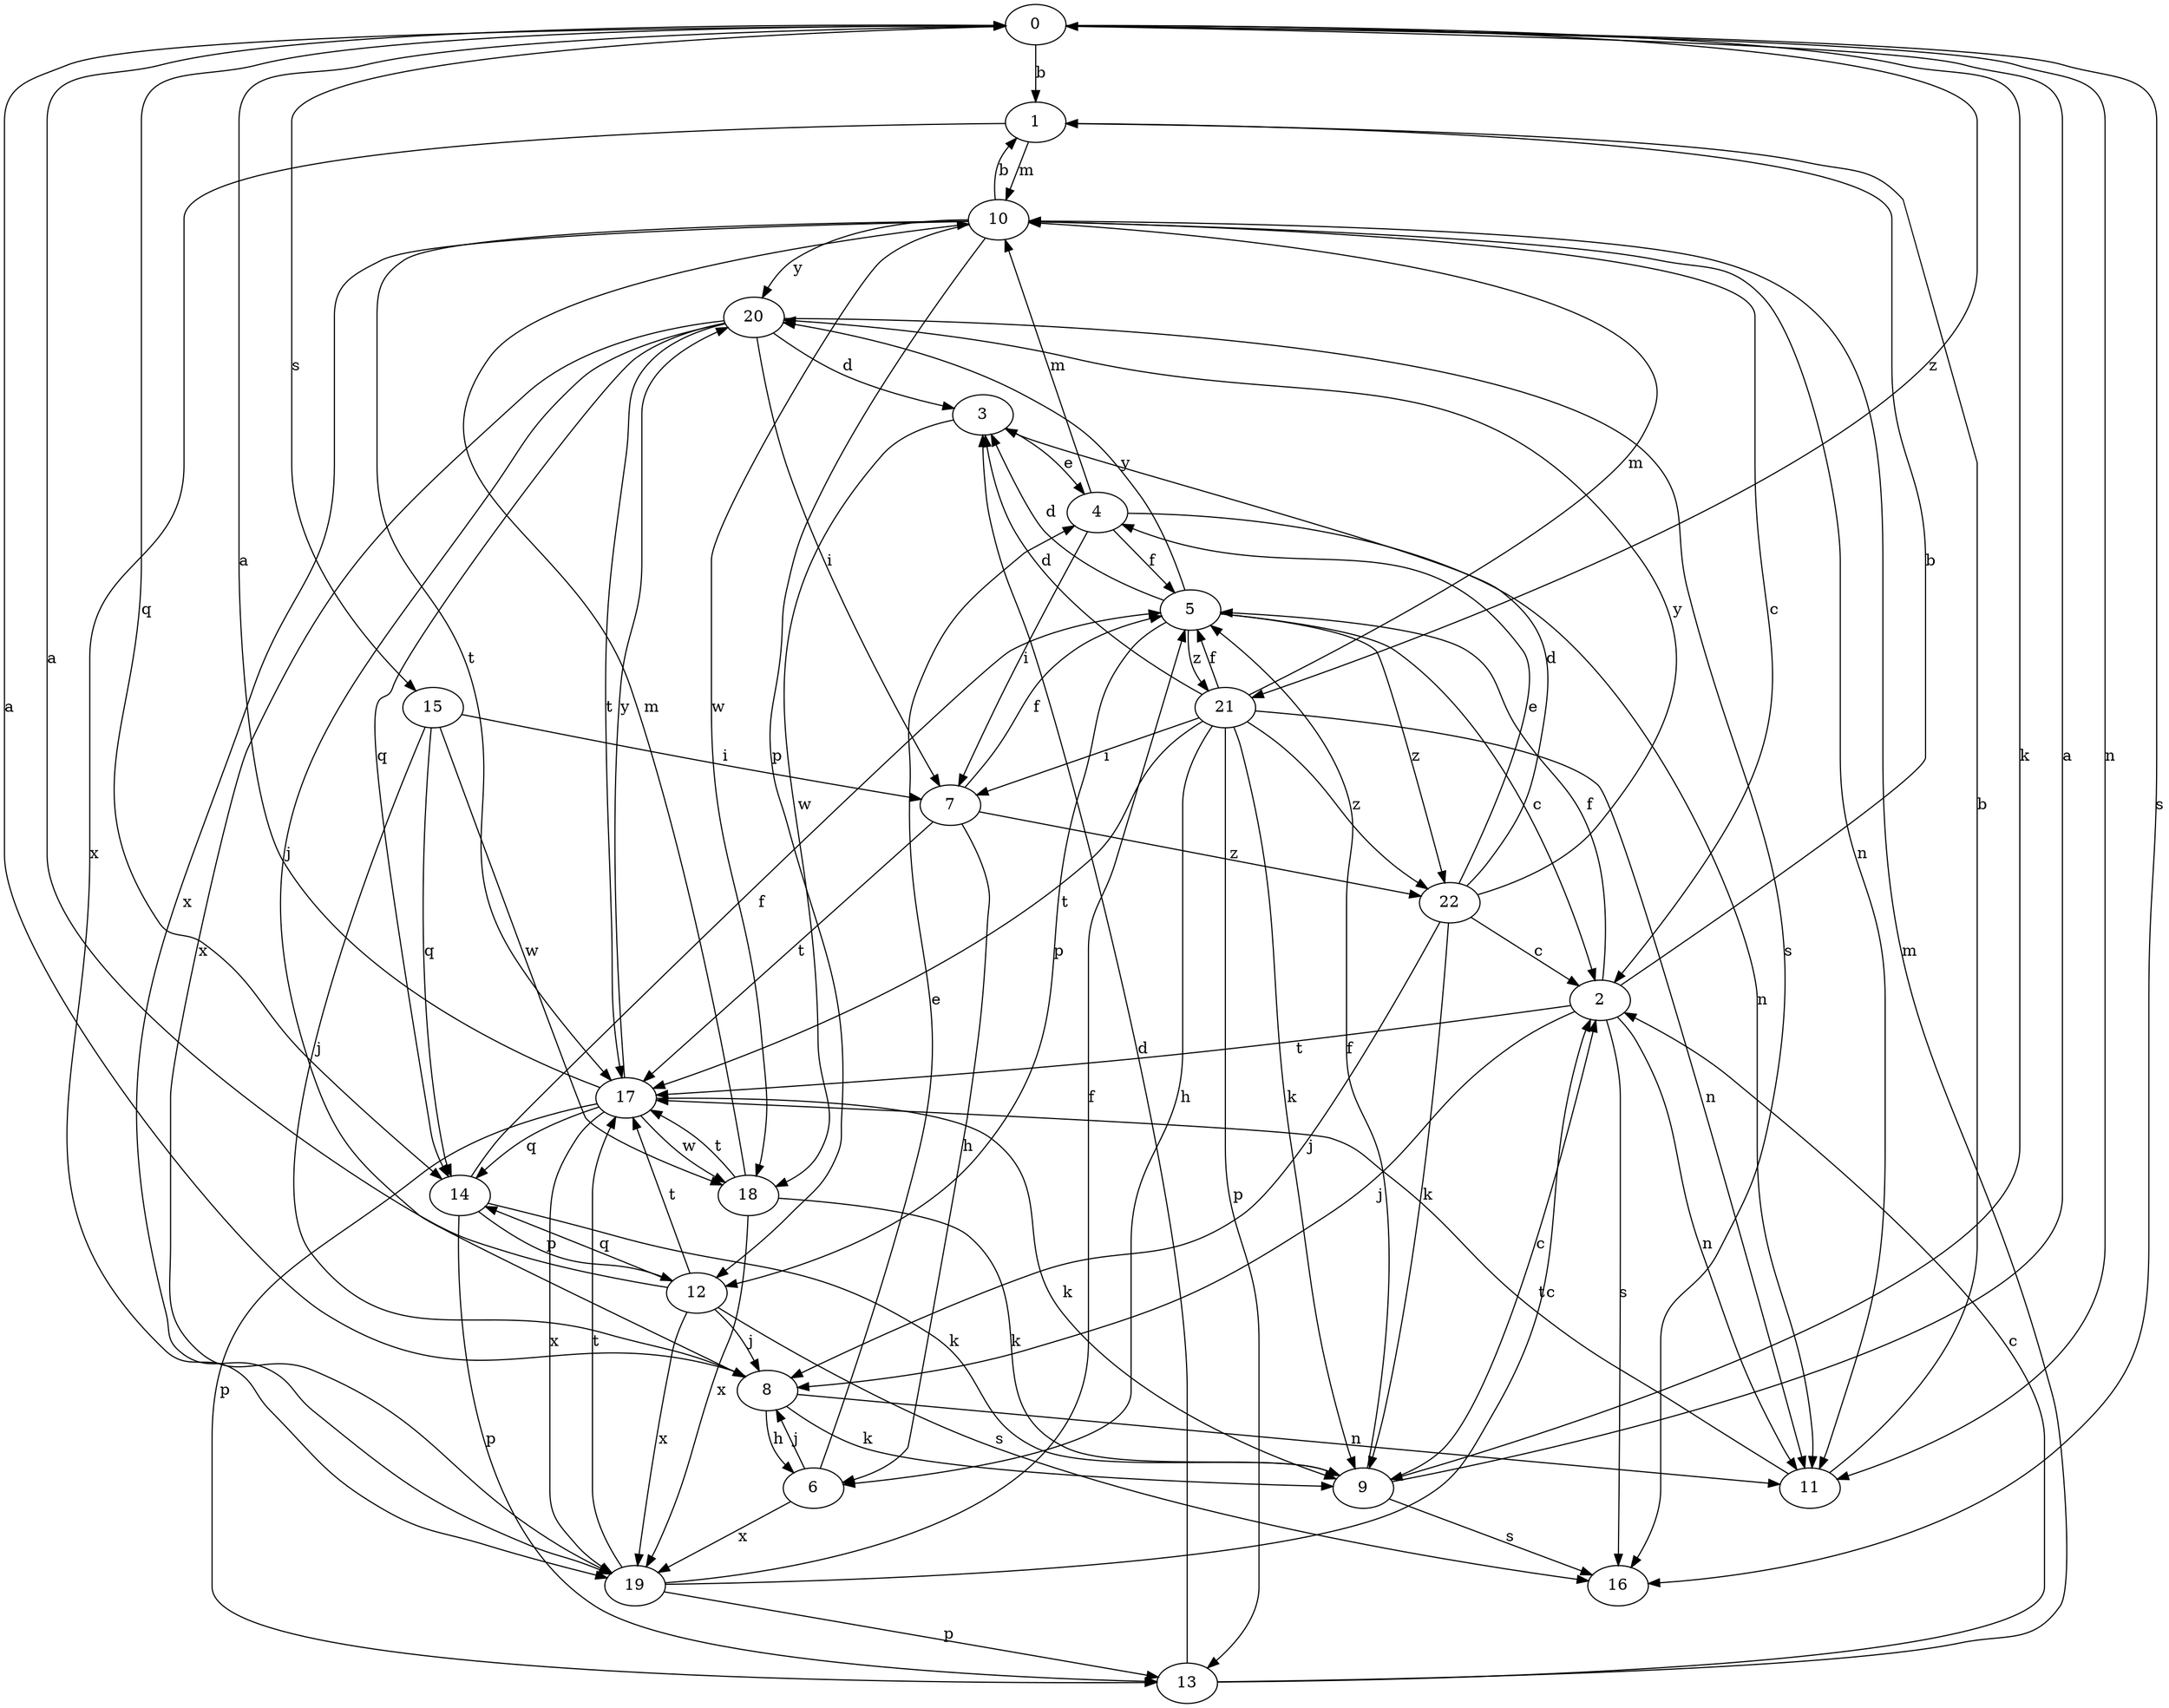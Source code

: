 strict digraph  {
0;
1;
2;
3;
4;
5;
6;
7;
8;
9;
10;
11;
12;
13;
14;
15;
16;
17;
18;
19;
20;
21;
22;
0 -> 1  [label=b];
0 -> 9  [label=k];
0 -> 11  [label=n];
0 -> 14  [label=q];
0 -> 15  [label=s];
0 -> 16  [label=s];
0 -> 21  [label=z];
1 -> 10  [label=m];
1 -> 19  [label=x];
2 -> 1  [label=b];
2 -> 5  [label=f];
2 -> 8  [label=j];
2 -> 11  [label=n];
2 -> 16  [label=s];
2 -> 17  [label=t];
3 -> 4  [label=e];
3 -> 18  [label=w];
4 -> 5  [label=f];
4 -> 7  [label=i];
4 -> 10  [label=m];
4 -> 11  [label=n];
5 -> 2  [label=c];
5 -> 3  [label=d];
5 -> 12  [label=p];
5 -> 20  [label=y];
5 -> 21  [label=z];
5 -> 22  [label=z];
6 -> 4  [label=e];
6 -> 8  [label=j];
6 -> 19  [label=x];
7 -> 5  [label=f];
7 -> 6  [label=h];
7 -> 17  [label=t];
7 -> 22  [label=z];
8 -> 0  [label=a];
8 -> 6  [label=h];
8 -> 9  [label=k];
8 -> 11  [label=n];
9 -> 0  [label=a];
9 -> 2  [label=c];
9 -> 5  [label=f];
9 -> 16  [label=s];
10 -> 1  [label=b];
10 -> 2  [label=c];
10 -> 11  [label=n];
10 -> 12  [label=p];
10 -> 17  [label=t];
10 -> 18  [label=w];
10 -> 19  [label=x];
10 -> 20  [label=y];
11 -> 1  [label=b];
11 -> 17  [label=t];
12 -> 0  [label=a];
12 -> 8  [label=j];
12 -> 14  [label=q];
12 -> 16  [label=s];
12 -> 17  [label=t];
12 -> 19  [label=x];
13 -> 2  [label=c];
13 -> 3  [label=d];
13 -> 10  [label=m];
14 -> 5  [label=f];
14 -> 9  [label=k];
14 -> 12  [label=p];
14 -> 13  [label=p];
15 -> 7  [label=i];
15 -> 8  [label=j];
15 -> 14  [label=q];
15 -> 18  [label=w];
17 -> 0  [label=a];
17 -> 9  [label=k];
17 -> 13  [label=p];
17 -> 14  [label=q];
17 -> 18  [label=w];
17 -> 19  [label=x];
17 -> 20  [label=y];
18 -> 9  [label=k];
18 -> 10  [label=m];
18 -> 17  [label=t];
18 -> 19  [label=x];
19 -> 2  [label=c];
19 -> 5  [label=f];
19 -> 13  [label=p];
19 -> 17  [label=t];
20 -> 3  [label=d];
20 -> 7  [label=i];
20 -> 8  [label=j];
20 -> 14  [label=q];
20 -> 16  [label=s];
20 -> 17  [label=t];
20 -> 19  [label=x];
21 -> 3  [label=d];
21 -> 5  [label=f];
21 -> 6  [label=h];
21 -> 7  [label=i];
21 -> 9  [label=k];
21 -> 10  [label=m];
21 -> 11  [label=n];
21 -> 13  [label=p];
21 -> 17  [label=t];
21 -> 22  [label=z];
22 -> 2  [label=c];
22 -> 3  [label=d];
22 -> 4  [label=e];
22 -> 8  [label=j];
22 -> 9  [label=k];
22 -> 20  [label=y];
}
